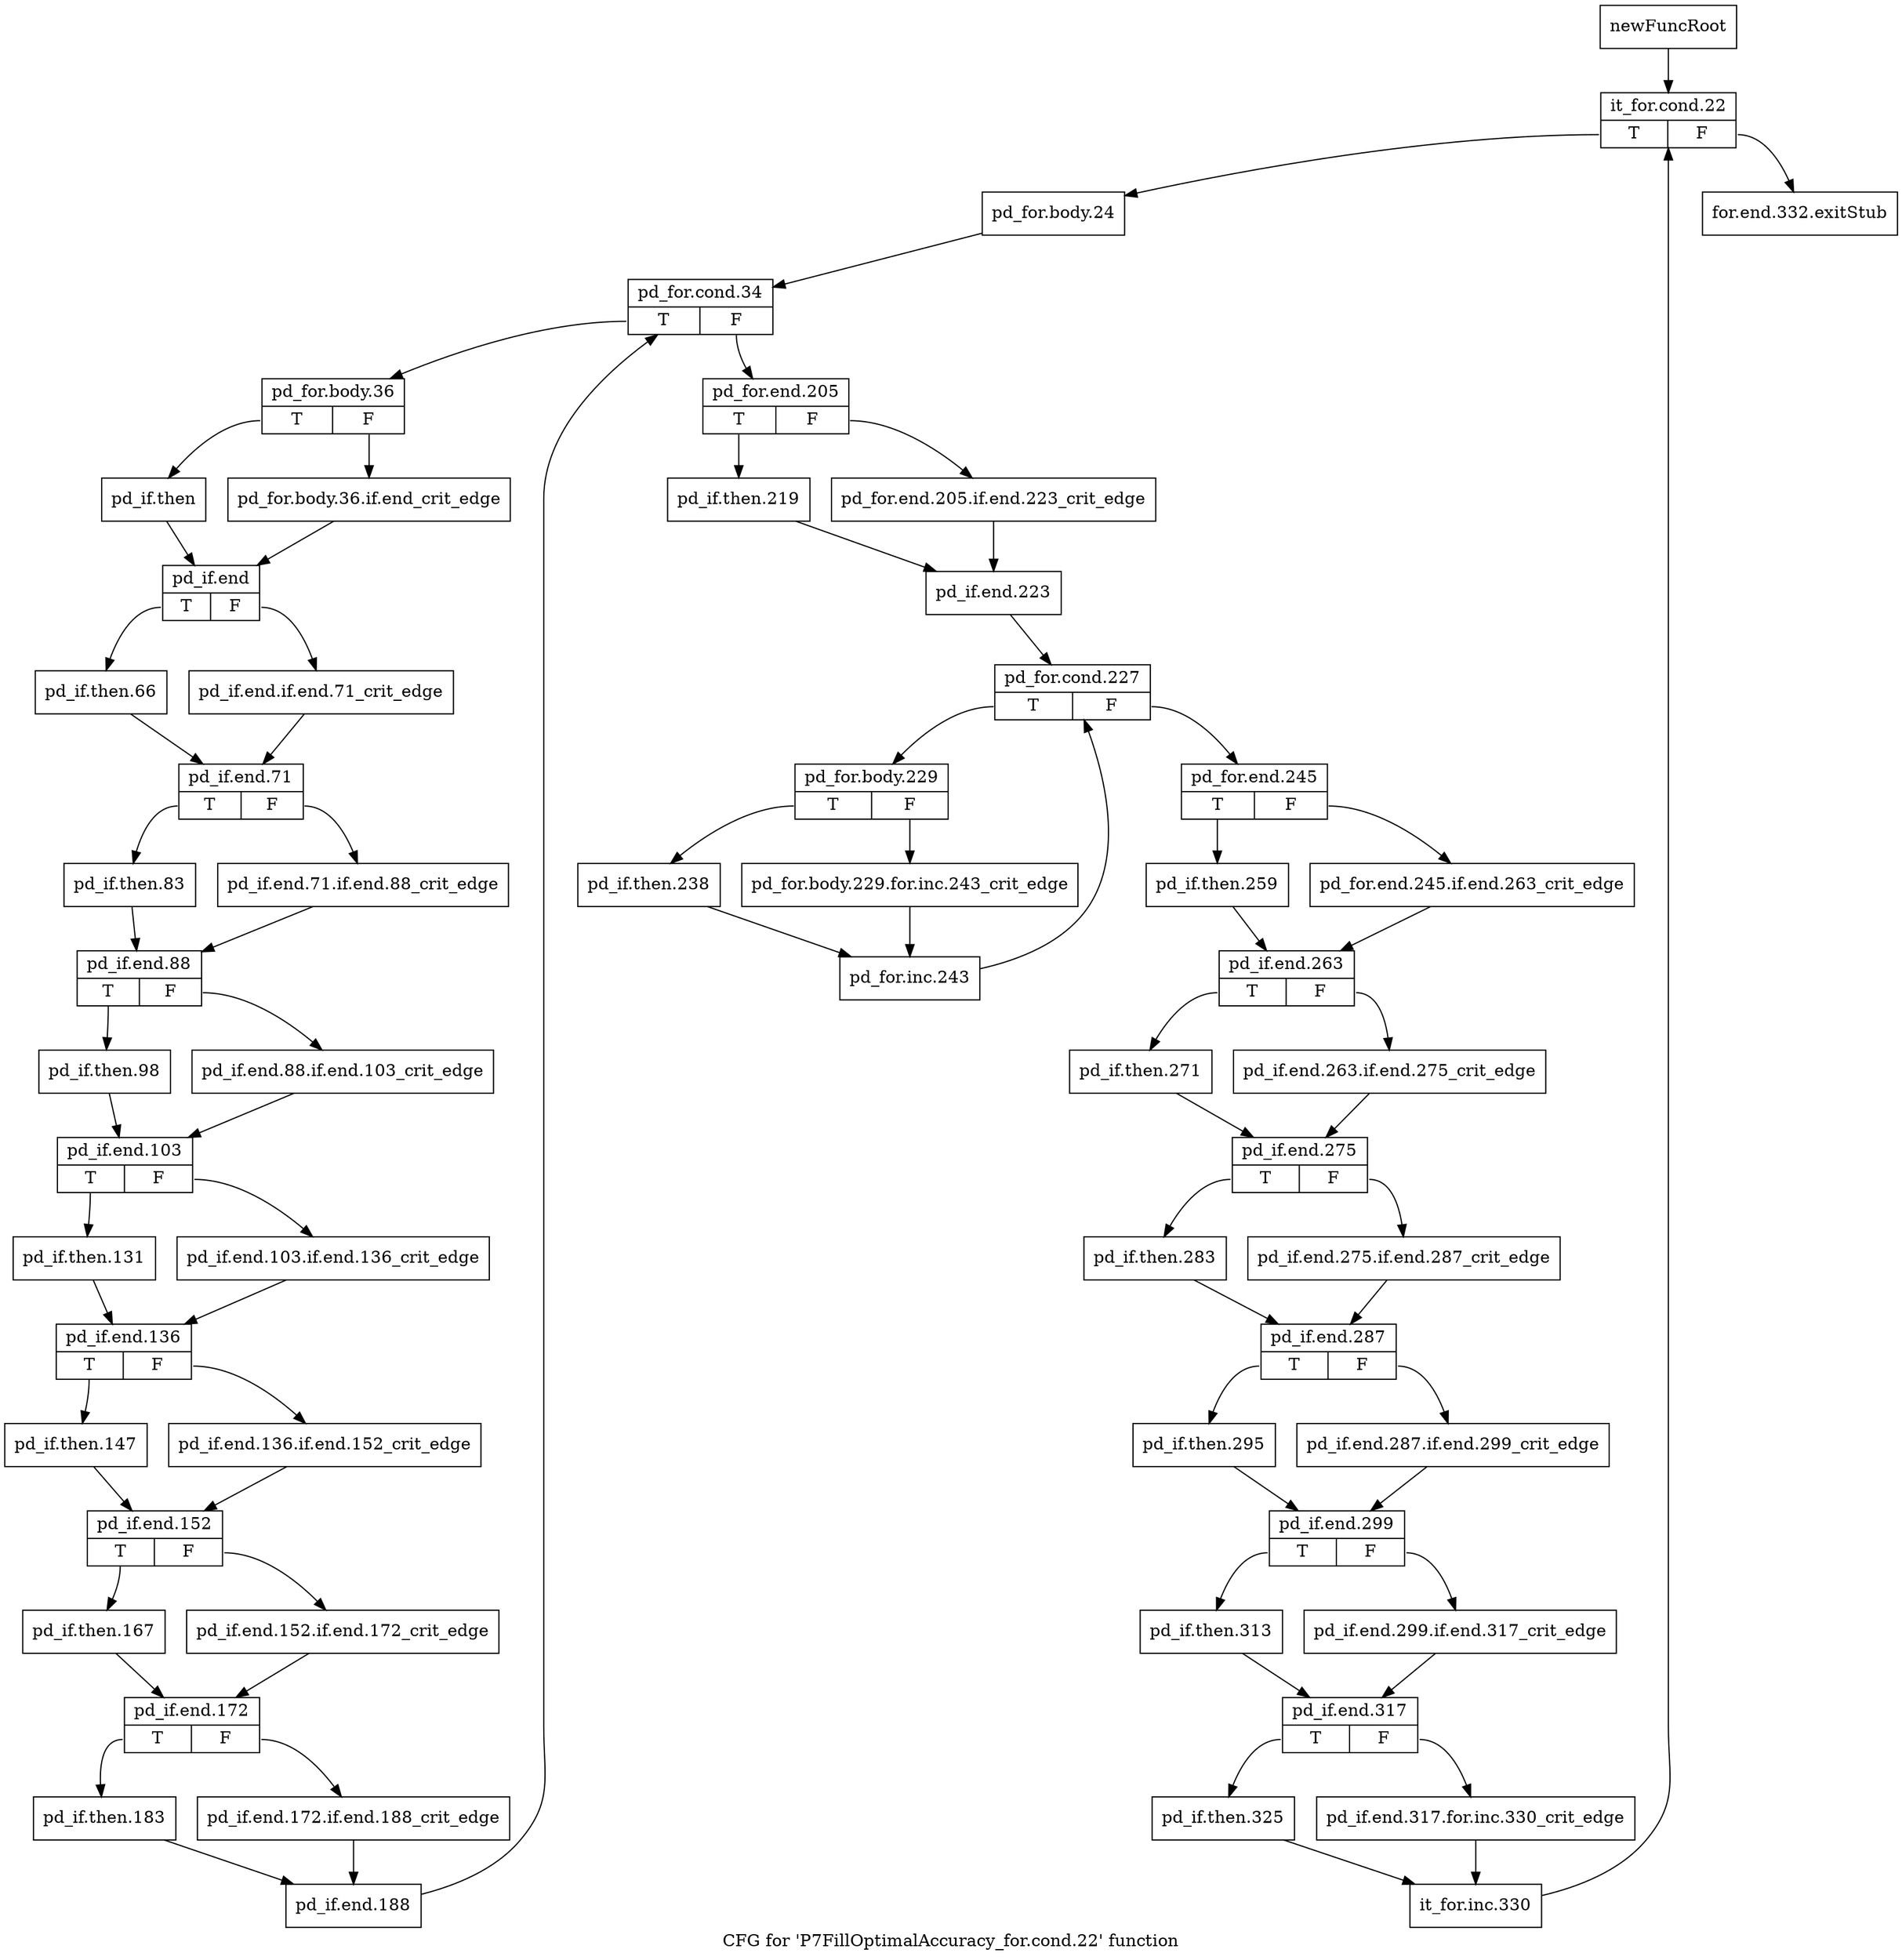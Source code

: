 digraph "CFG for 'P7FillOptimalAccuracy_for.cond.22' function" {
	label="CFG for 'P7FillOptimalAccuracy_for.cond.22' function";

	Node0x3203010 [shape=record,label="{newFuncRoot}"];
	Node0x3203010 -> Node0x32030b0;
	Node0x3203060 [shape=record,label="{for.end.332.exitStub}"];
	Node0x32030b0 [shape=record,label="{it_for.cond.22|{<s0>T|<s1>F}}"];
	Node0x32030b0:s0 -> Node0x3203100;
	Node0x32030b0:s1 -> Node0x3203060;
	Node0x3203100 [shape=record,label="{pd_for.body.24}"];
	Node0x3203100 -> Node0x3203150;
	Node0x3203150 [shape=record,label="{pd_for.cond.34|{<s0>T|<s1>F}}"];
	Node0x3203150:s0 -> Node0x3203a60;
	Node0x3203150:s1 -> Node0x32031a0;
	Node0x32031a0 [shape=record,label="{pd_for.end.205|{<s0>T|<s1>F}}"];
	Node0x32031a0:s0 -> Node0x3203240;
	Node0x32031a0:s1 -> Node0x32031f0;
	Node0x32031f0 [shape=record,label="{pd_for.end.205.if.end.223_crit_edge}"];
	Node0x32031f0 -> Node0x3203290;
	Node0x3203240 [shape=record,label="{pd_if.then.219}"];
	Node0x3203240 -> Node0x3203290;
	Node0x3203290 [shape=record,label="{pd_if.end.223}"];
	Node0x3203290 -> Node0x32032e0;
	Node0x32032e0 [shape=record,label="{pd_for.cond.227|{<s0>T|<s1>F}}"];
	Node0x32032e0:s0 -> Node0x3203920;
	Node0x32032e0:s1 -> Node0x3203330;
	Node0x3203330 [shape=record,label="{pd_for.end.245|{<s0>T|<s1>F}}"];
	Node0x3203330:s0 -> Node0x32033d0;
	Node0x3203330:s1 -> Node0x3203380;
	Node0x3203380 [shape=record,label="{pd_for.end.245.if.end.263_crit_edge}"];
	Node0x3203380 -> Node0x3203420;
	Node0x32033d0 [shape=record,label="{pd_if.then.259}"];
	Node0x32033d0 -> Node0x3203420;
	Node0x3203420 [shape=record,label="{pd_if.end.263|{<s0>T|<s1>F}}"];
	Node0x3203420:s0 -> Node0x32034c0;
	Node0x3203420:s1 -> Node0x3203470;
	Node0x3203470 [shape=record,label="{pd_if.end.263.if.end.275_crit_edge}"];
	Node0x3203470 -> Node0x3203510;
	Node0x32034c0 [shape=record,label="{pd_if.then.271}"];
	Node0x32034c0 -> Node0x3203510;
	Node0x3203510 [shape=record,label="{pd_if.end.275|{<s0>T|<s1>F}}"];
	Node0x3203510:s0 -> Node0x32035b0;
	Node0x3203510:s1 -> Node0x3203560;
	Node0x3203560 [shape=record,label="{pd_if.end.275.if.end.287_crit_edge}"];
	Node0x3203560 -> Node0x3203600;
	Node0x32035b0 [shape=record,label="{pd_if.then.283}"];
	Node0x32035b0 -> Node0x3203600;
	Node0x3203600 [shape=record,label="{pd_if.end.287|{<s0>T|<s1>F}}"];
	Node0x3203600:s0 -> Node0x32036a0;
	Node0x3203600:s1 -> Node0x3203650;
	Node0x3203650 [shape=record,label="{pd_if.end.287.if.end.299_crit_edge}"];
	Node0x3203650 -> Node0x32036f0;
	Node0x32036a0 [shape=record,label="{pd_if.then.295}"];
	Node0x32036a0 -> Node0x32036f0;
	Node0x32036f0 [shape=record,label="{pd_if.end.299|{<s0>T|<s1>F}}"];
	Node0x32036f0:s0 -> Node0x3203790;
	Node0x32036f0:s1 -> Node0x3203740;
	Node0x3203740 [shape=record,label="{pd_if.end.299.if.end.317_crit_edge}"];
	Node0x3203740 -> Node0x32037e0;
	Node0x3203790 [shape=record,label="{pd_if.then.313}"];
	Node0x3203790 -> Node0x32037e0;
	Node0x32037e0 [shape=record,label="{pd_if.end.317|{<s0>T|<s1>F}}"];
	Node0x32037e0:s0 -> Node0x3203880;
	Node0x32037e0:s1 -> Node0x3203830;
	Node0x3203830 [shape=record,label="{pd_if.end.317.for.inc.330_crit_edge}"];
	Node0x3203830 -> Node0x32038d0;
	Node0x3203880 [shape=record,label="{pd_if.then.325}"];
	Node0x3203880 -> Node0x32038d0;
	Node0x32038d0 [shape=record,label="{it_for.inc.330}"];
	Node0x32038d0 -> Node0x32030b0;
	Node0x3203920 [shape=record,label="{pd_for.body.229|{<s0>T|<s1>F}}"];
	Node0x3203920:s0 -> Node0x32039c0;
	Node0x3203920:s1 -> Node0x3203970;
	Node0x3203970 [shape=record,label="{pd_for.body.229.for.inc.243_crit_edge}"];
	Node0x3203970 -> Node0x3203a10;
	Node0x32039c0 [shape=record,label="{pd_if.then.238}"];
	Node0x32039c0 -> Node0x3203a10;
	Node0x3203a10 [shape=record,label="{pd_for.inc.243}"];
	Node0x3203a10 -> Node0x32032e0;
	Node0x3203a60 [shape=record,label="{pd_for.body.36|{<s0>T|<s1>F}}"];
	Node0x3203a60:s0 -> Node0x3203b00;
	Node0x3203a60:s1 -> Node0x3203ab0;
	Node0x3203ab0 [shape=record,label="{pd_for.body.36.if.end_crit_edge}"];
	Node0x3203ab0 -> Node0x3203b50;
	Node0x3203b00 [shape=record,label="{pd_if.then}"];
	Node0x3203b00 -> Node0x3203b50;
	Node0x3203b50 [shape=record,label="{pd_if.end|{<s0>T|<s1>F}}"];
	Node0x3203b50:s0 -> Node0x3203bf0;
	Node0x3203b50:s1 -> Node0x3203ba0;
	Node0x3203ba0 [shape=record,label="{pd_if.end.if.end.71_crit_edge}"];
	Node0x3203ba0 -> Node0x3203c40;
	Node0x3203bf0 [shape=record,label="{pd_if.then.66}"];
	Node0x3203bf0 -> Node0x3203c40;
	Node0x3203c40 [shape=record,label="{pd_if.end.71|{<s0>T|<s1>F}}"];
	Node0x3203c40:s0 -> Node0x3203ce0;
	Node0x3203c40:s1 -> Node0x3203c90;
	Node0x3203c90 [shape=record,label="{pd_if.end.71.if.end.88_crit_edge}"];
	Node0x3203c90 -> Node0x3203d30;
	Node0x3203ce0 [shape=record,label="{pd_if.then.83}"];
	Node0x3203ce0 -> Node0x3203d30;
	Node0x3203d30 [shape=record,label="{pd_if.end.88|{<s0>T|<s1>F}}"];
	Node0x3203d30:s0 -> Node0x3203dd0;
	Node0x3203d30:s1 -> Node0x3203d80;
	Node0x3203d80 [shape=record,label="{pd_if.end.88.if.end.103_crit_edge}"];
	Node0x3203d80 -> Node0x3203e20;
	Node0x3203dd0 [shape=record,label="{pd_if.then.98}"];
	Node0x3203dd0 -> Node0x3203e20;
	Node0x3203e20 [shape=record,label="{pd_if.end.103|{<s0>T|<s1>F}}"];
	Node0x3203e20:s0 -> Node0x3203ec0;
	Node0x3203e20:s1 -> Node0x3203e70;
	Node0x3203e70 [shape=record,label="{pd_if.end.103.if.end.136_crit_edge}"];
	Node0x3203e70 -> Node0x3203f10;
	Node0x3203ec0 [shape=record,label="{pd_if.then.131}"];
	Node0x3203ec0 -> Node0x3203f10;
	Node0x3203f10 [shape=record,label="{pd_if.end.136|{<s0>T|<s1>F}}"];
	Node0x3203f10:s0 -> Node0x3203fb0;
	Node0x3203f10:s1 -> Node0x3203f60;
	Node0x3203f60 [shape=record,label="{pd_if.end.136.if.end.152_crit_edge}"];
	Node0x3203f60 -> Node0x3204000;
	Node0x3203fb0 [shape=record,label="{pd_if.then.147}"];
	Node0x3203fb0 -> Node0x3204000;
	Node0x3204000 [shape=record,label="{pd_if.end.152|{<s0>T|<s1>F}}"];
	Node0x3204000:s0 -> Node0x32040a0;
	Node0x3204000:s1 -> Node0x3204050;
	Node0x3204050 [shape=record,label="{pd_if.end.152.if.end.172_crit_edge}"];
	Node0x3204050 -> Node0x32040f0;
	Node0x32040a0 [shape=record,label="{pd_if.then.167}"];
	Node0x32040a0 -> Node0x32040f0;
	Node0x32040f0 [shape=record,label="{pd_if.end.172|{<s0>T|<s1>F}}"];
	Node0x32040f0:s0 -> Node0x3204190;
	Node0x32040f0:s1 -> Node0x3204140;
	Node0x3204140 [shape=record,label="{pd_if.end.172.if.end.188_crit_edge}"];
	Node0x3204140 -> Node0x32041e0;
	Node0x3204190 [shape=record,label="{pd_if.then.183}"];
	Node0x3204190 -> Node0x32041e0;
	Node0x32041e0 [shape=record,label="{pd_if.end.188}"];
	Node0x32041e0 -> Node0x3203150;
}
